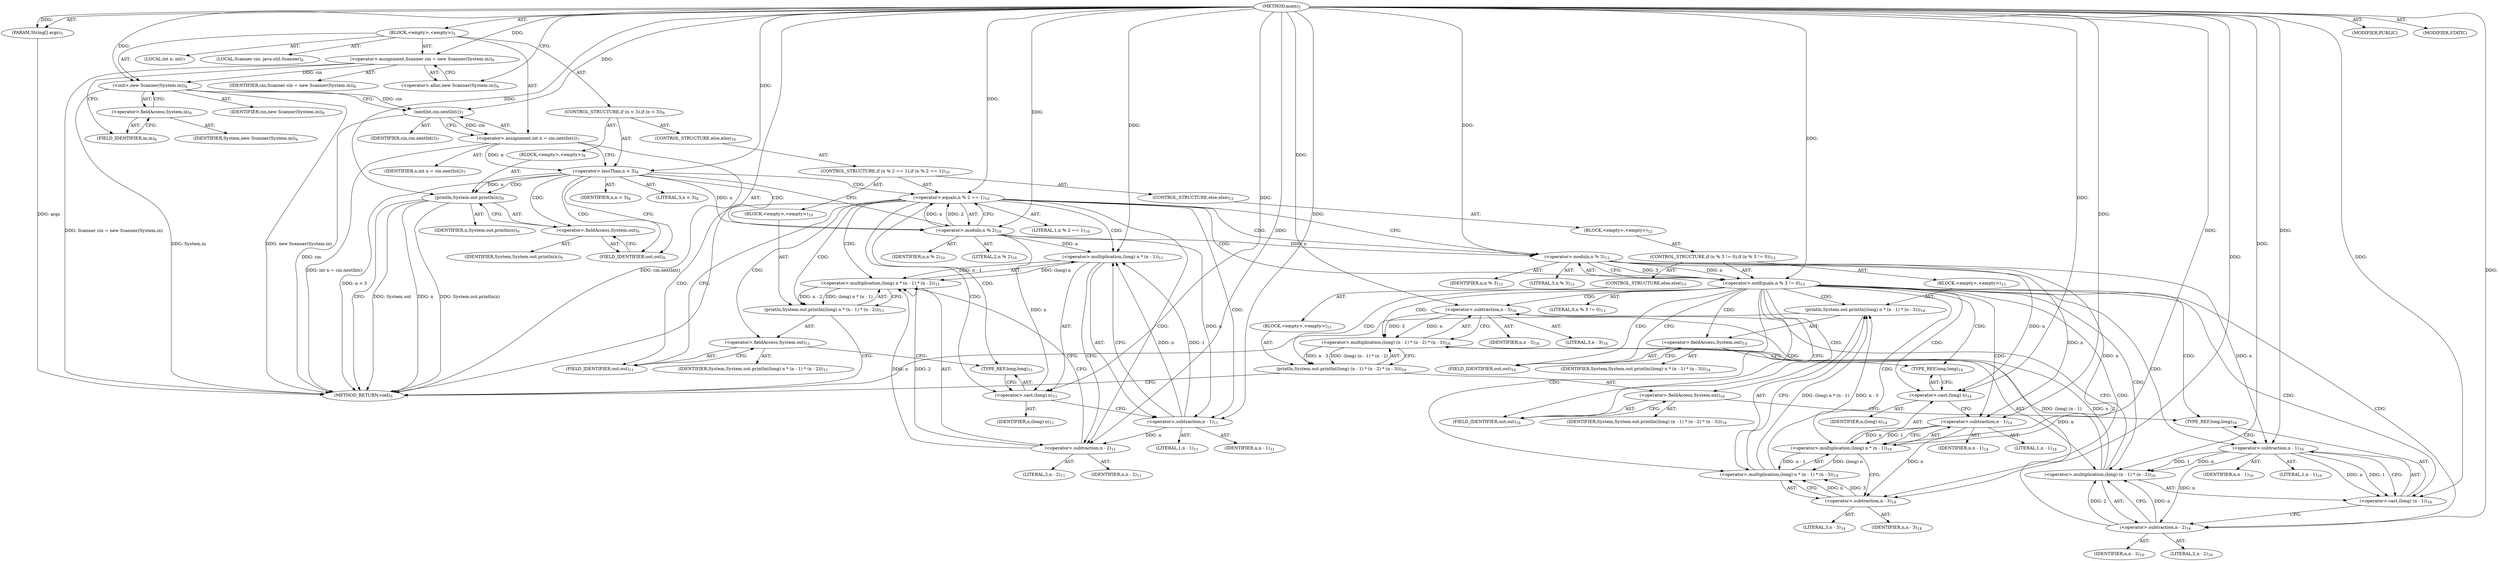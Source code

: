 digraph "main" {  
"19" [label = <(METHOD,main)<SUB>5</SUB>> ]
"20" [label = <(PARAM,String[] args)<SUB>5</SUB>> ]
"21" [label = <(BLOCK,&lt;empty&gt;,&lt;empty&gt;)<SUB>5</SUB>> ]
"4" [label = <(LOCAL,Scanner cin: java.util.Scanner)<SUB>6</SUB>> ]
"22" [label = <(&lt;operator&gt;.assignment,Scanner cin = new Scanner(System.in))<SUB>6</SUB>> ]
"23" [label = <(IDENTIFIER,cin,Scanner cin = new Scanner(System.in))<SUB>6</SUB>> ]
"24" [label = <(&lt;operator&gt;.alloc,new Scanner(System.in))<SUB>6</SUB>> ]
"25" [label = <(&lt;init&gt;,new Scanner(System.in))<SUB>6</SUB>> ]
"3" [label = <(IDENTIFIER,cin,new Scanner(System.in))<SUB>6</SUB>> ]
"26" [label = <(&lt;operator&gt;.fieldAccess,System.in)<SUB>6</SUB>> ]
"27" [label = <(IDENTIFIER,System,new Scanner(System.in))<SUB>6</SUB>> ]
"28" [label = <(FIELD_IDENTIFIER,in,in)<SUB>6</SUB>> ]
"29" [label = <(LOCAL,int n: int)<SUB>7</SUB>> ]
"30" [label = <(&lt;operator&gt;.assignment,int n = cin.nextInt())<SUB>7</SUB>> ]
"31" [label = <(IDENTIFIER,n,int n = cin.nextInt())<SUB>7</SUB>> ]
"32" [label = <(nextInt,cin.nextInt())<SUB>7</SUB>> ]
"33" [label = <(IDENTIFIER,cin,cin.nextInt())<SUB>7</SUB>> ]
"34" [label = <(CONTROL_STRUCTURE,if (n &lt; 3),if (n &lt; 3))<SUB>8</SUB>> ]
"35" [label = <(&lt;operator&gt;.lessThan,n &lt; 3)<SUB>8</SUB>> ]
"36" [label = <(IDENTIFIER,n,n &lt; 3)<SUB>8</SUB>> ]
"37" [label = <(LITERAL,3,n &lt; 3)<SUB>8</SUB>> ]
"38" [label = <(BLOCK,&lt;empty&gt;,&lt;empty&gt;)<SUB>8</SUB>> ]
"39" [label = <(println,System.out.println(n))<SUB>9</SUB>> ]
"40" [label = <(&lt;operator&gt;.fieldAccess,System.out)<SUB>9</SUB>> ]
"41" [label = <(IDENTIFIER,System,System.out.println(n))<SUB>9</SUB>> ]
"42" [label = <(FIELD_IDENTIFIER,out,out)<SUB>9</SUB>> ]
"43" [label = <(IDENTIFIER,n,System.out.println(n))<SUB>9</SUB>> ]
"44" [label = <(CONTROL_STRUCTURE,else,else)<SUB>10</SUB>> ]
"45" [label = <(CONTROL_STRUCTURE,if (n % 2 == 1),if (n % 2 == 1))<SUB>10</SUB>> ]
"46" [label = <(&lt;operator&gt;.equals,n % 2 == 1)<SUB>10</SUB>> ]
"47" [label = <(&lt;operator&gt;.modulo,n % 2)<SUB>10</SUB>> ]
"48" [label = <(IDENTIFIER,n,n % 2)<SUB>10</SUB>> ]
"49" [label = <(LITERAL,2,n % 2)<SUB>10</SUB>> ]
"50" [label = <(LITERAL,1,n % 2 == 1)<SUB>10</SUB>> ]
"51" [label = <(BLOCK,&lt;empty&gt;,&lt;empty&gt;)<SUB>10</SUB>> ]
"52" [label = <(println,System.out.println((long) n * (n - 1) * (n - 2)))<SUB>11</SUB>> ]
"53" [label = <(&lt;operator&gt;.fieldAccess,System.out)<SUB>11</SUB>> ]
"54" [label = <(IDENTIFIER,System,System.out.println((long) n * (n - 1) * (n - 2)))<SUB>11</SUB>> ]
"55" [label = <(FIELD_IDENTIFIER,out,out)<SUB>11</SUB>> ]
"56" [label = <(&lt;operator&gt;.multiplication,(long) n * (n - 1) * (n - 2))<SUB>11</SUB>> ]
"57" [label = <(&lt;operator&gt;.multiplication,(long) n * (n - 1))<SUB>11</SUB>> ]
"58" [label = <(&lt;operator&gt;.cast,(long) n)<SUB>11</SUB>> ]
"59" [label = <(TYPE_REF,long,long)<SUB>11</SUB>> ]
"60" [label = <(IDENTIFIER,n,(long) n)<SUB>11</SUB>> ]
"61" [label = <(&lt;operator&gt;.subtraction,n - 1)<SUB>11</SUB>> ]
"62" [label = <(IDENTIFIER,n,n - 1)<SUB>11</SUB>> ]
"63" [label = <(LITERAL,1,n - 1)<SUB>11</SUB>> ]
"64" [label = <(&lt;operator&gt;.subtraction,n - 2)<SUB>11</SUB>> ]
"65" [label = <(IDENTIFIER,n,n - 2)<SUB>11</SUB>> ]
"66" [label = <(LITERAL,2,n - 2)<SUB>11</SUB>> ]
"67" [label = <(CONTROL_STRUCTURE,else,else)<SUB>12</SUB>> ]
"68" [label = <(BLOCK,&lt;empty&gt;,&lt;empty&gt;)<SUB>12</SUB>> ]
"69" [label = <(CONTROL_STRUCTURE,if (n % 3 != 0),if (n % 3 != 0))<SUB>13</SUB>> ]
"70" [label = <(&lt;operator&gt;.notEquals,n % 3 != 0)<SUB>13</SUB>> ]
"71" [label = <(&lt;operator&gt;.modulo,n % 3)<SUB>13</SUB>> ]
"72" [label = <(IDENTIFIER,n,n % 3)<SUB>13</SUB>> ]
"73" [label = <(LITERAL,3,n % 3)<SUB>13</SUB>> ]
"74" [label = <(LITERAL,0,n % 3 != 0)<SUB>13</SUB>> ]
"75" [label = <(BLOCK,&lt;empty&gt;,&lt;empty&gt;)<SUB>13</SUB>> ]
"76" [label = <(println,System.out.println((long) n * (n - 1) * (n - 3)))<SUB>14</SUB>> ]
"77" [label = <(&lt;operator&gt;.fieldAccess,System.out)<SUB>14</SUB>> ]
"78" [label = <(IDENTIFIER,System,System.out.println((long) n * (n - 1) * (n - 3)))<SUB>14</SUB>> ]
"79" [label = <(FIELD_IDENTIFIER,out,out)<SUB>14</SUB>> ]
"80" [label = <(&lt;operator&gt;.multiplication,(long) n * (n - 1) * (n - 3))<SUB>14</SUB>> ]
"81" [label = <(&lt;operator&gt;.multiplication,(long) n * (n - 1))<SUB>14</SUB>> ]
"82" [label = <(&lt;operator&gt;.cast,(long) n)<SUB>14</SUB>> ]
"83" [label = <(TYPE_REF,long,long)<SUB>14</SUB>> ]
"84" [label = <(IDENTIFIER,n,(long) n)<SUB>14</SUB>> ]
"85" [label = <(&lt;operator&gt;.subtraction,n - 1)<SUB>14</SUB>> ]
"86" [label = <(IDENTIFIER,n,n - 1)<SUB>14</SUB>> ]
"87" [label = <(LITERAL,1,n - 1)<SUB>14</SUB>> ]
"88" [label = <(&lt;operator&gt;.subtraction,n - 3)<SUB>14</SUB>> ]
"89" [label = <(IDENTIFIER,n,n - 3)<SUB>14</SUB>> ]
"90" [label = <(LITERAL,3,n - 3)<SUB>14</SUB>> ]
"91" [label = <(CONTROL_STRUCTURE,else,else)<SUB>15</SUB>> ]
"92" [label = <(BLOCK,&lt;empty&gt;,&lt;empty&gt;)<SUB>15</SUB>> ]
"93" [label = <(println,System.out.println((long) (n - 1) * (n - 2) * (n - 3)))<SUB>16</SUB>> ]
"94" [label = <(&lt;operator&gt;.fieldAccess,System.out)<SUB>16</SUB>> ]
"95" [label = <(IDENTIFIER,System,System.out.println((long) (n - 1) * (n - 2) * (n - 3)))<SUB>16</SUB>> ]
"96" [label = <(FIELD_IDENTIFIER,out,out)<SUB>16</SUB>> ]
"97" [label = <(&lt;operator&gt;.multiplication,(long) (n - 1) * (n - 2) * (n - 3))<SUB>16</SUB>> ]
"98" [label = <(&lt;operator&gt;.multiplication,(long) (n - 1) * (n - 2))<SUB>16</SUB>> ]
"99" [label = <(&lt;operator&gt;.cast,(long) (n - 1))<SUB>16</SUB>> ]
"100" [label = <(TYPE_REF,long,long)<SUB>16</SUB>> ]
"101" [label = <(&lt;operator&gt;.subtraction,n - 1)<SUB>16</SUB>> ]
"102" [label = <(IDENTIFIER,n,n - 1)<SUB>16</SUB>> ]
"103" [label = <(LITERAL,1,n - 1)<SUB>16</SUB>> ]
"104" [label = <(&lt;operator&gt;.subtraction,n - 2)<SUB>16</SUB>> ]
"105" [label = <(IDENTIFIER,n,n - 2)<SUB>16</SUB>> ]
"106" [label = <(LITERAL,2,n - 2)<SUB>16</SUB>> ]
"107" [label = <(&lt;operator&gt;.subtraction,n - 3)<SUB>16</SUB>> ]
"108" [label = <(IDENTIFIER,n,n - 3)<SUB>16</SUB>> ]
"109" [label = <(LITERAL,3,n - 3)<SUB>16</SUB>> ]
"110" [label = <(MODIFIER,PUBLIC)> ]
"111" [label = <(MODIFIER,STATIC)> ]
"112" [label = <(METHOD_RETURN,void)<SUB>5</SUB>> ]
  "19" -> "20"  [ label = "AST: "] 
  "19" -> "21"  [ label = "AST: "] 
  "19" -> "110"  [ label = "AST: "] 
  "19" -> "111"  [ label = "AST: "] 
  "19" -> "112"  [ label = "AST: "] 
  "21" -> "4"  [ label = "AST: "] 
  "21" -> "22"  [ label = "AST: "] 
  "21" -> "25"  [ label = "AST: "] 
  "21" -> "29"  [ label = "AST: "] 
  "21" -> "30"  [ label = "AST: "] 
  "21" -> "34"  [ label = "AST: "] 
  "22" -> "23"  [ label = "AST: "] 
  "22" -> "24"  [ label = "AST: "] 
  "25" -> "3"  [ label = "AST: "] 
  "25" -> "26"  [ label = "AST: "] 
  "26" -> "27"  [ label = "AST: "] 
  "26" -> "28"  [ label = "AST: "] 
  "30" -> "31"  [ label = "AST: "] 
  "30" -> "32"  [ label = "AST: "] 
  "32" -> "33"  [ label = "AST: "] 
  "34" -> "35"  [ label = "AST: "] 
  "34" -> "38"  [ label = "AST: "] 
  "34" -> "44"  [ label = "AST: "] 
  "35" -> "36"  [ label = "AST: "] 
  "35" -> "37"  [ label = "AST: "] 
  "38" -> "39"  [ label = "AST: "] 
  "39" -> "40"  [ label = "AST: "] 
  "39" -> "43"  [ label = "AST: "] 
  "40" -> "41"  [ label = "AST: "] 
  "40" -> "42"  [ label = "AST: "] 
  "44" -> "45"  [ label = "AST: "] 
  "45" -> "46"  [ label = "AST: "] 
  "45" -> "51"  [ label = "AST: "] 
  "45" -> "67"  [ label = "AST: "] 
  "46" -> "47"  [ label = "AST: "] 
  "46" -> "50"  [ label = "AST: "] 
  "47" -> "48"  [ label = "AST: "] 
  "47" -> "49"  [ label = "AST: "] 
  "51" -> "52"  [ label = "AST: "] 
  "52" -> "53"  [ label = "AST: "] 
  "52" -> "56"  [ label = "AST: "] 
  "53" -> "54"  [ label = "AST: "] 
  "53" -> "55"  [ label = "AST: "] 
  "56" -> "57"  [ label = "AST: "] 
  "56" -> "64"  [ label = "AST: "] 
  "57" -> "58"  [ label = "AST: "] 
  "57" -> "61"  [ label = "AST: "] 
  "58" -> "59"  [ label = "AST: "] 
  "58" -> "60"  [ label = "AST: "] 
  "61" -> "62"  [ label = "AST: "] 
  "61" -> "63"  [ label = "AST: "] 
  "64" -> "65"  [ label = "AST: "] 
  "64" -> "66"  [ label = "AST: "] 
  "67" -> "68"  [ label = "AST: "] 
  "68" -> "69"  [ label = "AST: "] 
  "69" -> "70"  [ label = "AST: "] 
  "69" -> "75"  [ label = "AST: "] 
  "69" -> "91"  [ label = "AST: "] 
  "70" -> "71"  [ label = "AST: "] 
  "70" -> "74"  [ label = "AST: "] 
  "71" -> "72"  [ label = "AST: "] 
  "71" -> "73"  [ label = "AST: "] 
  "75" -> "76"  [ label = "AST: "] 
  "76" -> "77"  [ label = "AST: "] 
  "76" -> "80"  [ label = "AST: "] 
  "77" -> "78"  [ label = "AST: "] 
  "77" -> "79"  [ label = "AST: "] 
  "80" -> "81"  [ label = "AST: "] 
  "80" -> "88"  [ label = "AST: "] 
  "81" -> "82"  [ label = "AST: "] 
  "81" -> "85"  [ label = "AST: "] 
  "82" -> "83"  [ label = "AST: "] 
  "82" -> "84"  [ label = "AST: "] 
  "85" -> "86"  [ label = "AST: "] 
  "85" -> "87"  [ label = "AST: "] 
  "88" -> "89"  [ label = "AST: "] 
  "88" -> "90"  [ label = "AST: "] 
  "91" -> "92"  [ label = "AST: "] 
  "92" -> "93"  [ label = "AST: "] 
  "93" -> "94"  [ label = "AST: "] 
  "93" -> "97"  [ label = "AST: "] 
  "94" -> "95"  [ label = "AST: "] 
  "94" -> "96"  [ label = "AST: "] 
  "97" -> "98"  [ label = "AST: "] 
  "97" -> "107"  [ label = "AST: "] 
  "98" -> "99"  [ label = "AST: "] 
  "98" -> "104"  [ label = "AST: "] 
  "99" -> "100"  [ label = "AST: "] 
  "99" -> "101"  [ label = "AST: "] 
  "101" -> "102"  [ label = "AST: "] 
  "101" -> "103"  [ label = "AST: "] 
  "104" -> "105"  [ label = "AST: "] 
  "104" -> "106"  [ label = "AST: "] 
  "107" -> "108"  [ label = "AST: "] 
  "107" -> "109"  [ label = "AST: "] 
  "22" -> "28"  [ label = "CFG: "] 
  "25" -> "32"  [ label = "CFG: "] 
  "30" -> "35"  [ label = "CFG: "] 
  "24" -> "22"  [ label = "CFG: "] 
  "26" -> "25"  [ label = "CFG: "] 
  "32" -> "30"  [ label = "CFG: "] 
  "35" -> "42"  [ label = "CFG: "] 
  "35" -> "47"  [ label = "CFG: "] 
  "28" -> "26"  [ label = "CFG: "] 
  "39" -> "112"  [ label = "CFG: "] 
  "40" -> "39"  [ label = "CFG: "] 
  "46" -> "55"  [ label = "CFG: "] 
  "46" -> "71"  [ label = "CFG: "] 
  "42" -> "40"  [ label = "CFG: "] 
  "47" -> "46"  [ label = "CFG: "] 
  "52" -> "112"  [ label = "CFG: "] 
  "53" -> "59"  [ label = "CFG: "] 
  "56" -> "52"  [ label = "CFG: "] 
  "55" -> "53"  [ label = "CFG: "] 
  "57" -> "64"  [ label = "CFG: "] 
  "64" -> "56"  [ label = "CFG: "] 
  "70" -> "79"  [ label = "CFG: "] 
  "70" -> "96"  [ label = "CFG: "] 
  "58" -> "61"  [ label = "CFG: "] 
  "61" -> "57"  [ label = "CFG: "] 
  "71" -> "70"  [ label = "CFG: "] 
  "76" -> "112"  [ label = "CFG: "] 
  "59" -> "58"  [ label = "CFG: "] 
  "77" -> "83"  [ label = "CFG: "] 
  "80" -> "76"  [ label = "CFG: "] 
  "93" -> "112"  [ label = "CFG: "] 
  "79" -> "77"  [ label = "CFG: "] 
  "81" -> "88"  [ label = "CFG: "] 
  "88" -> "80"  [ label = "CFG: "] 
  "94" -> "100"  [ label = "CFG: "] 
  "97" -> "93"  [ label = "CFG: "] 
  "82" -> "85"  [ label = "CFG: "] 
  "85" -> "81"  [ label = "CFG: "] 
  "96" -> "94"  [ label = "CFG: "] 
  "98" -> "107"  [ label = "CFG: "] 
  "107" -> "97"  [ label = "CFG: "] 
  "83" -> "82"  [ label = "CFG: "] 
  "99" -> "104"  [ label = "CFG: "] 
  "104" -> "98"  [ label = "CFG: "] 
  "100" -> "101"  [ label = "CFG: "] 
  "101" -> "99"  [ label = "CFG: "] 
  "19" -> "24"  [ label = "CFG: "] 
  "20" -> "112"  [ label = "DDG: args"] 
  "22" -> "112"  [ label = "DDG: Scanner cin = new Scanner(System.in)"] 
  "25" -> "112"  [ label = "DDG: System.in"] 
  "25" -> "112"  [ label = "DDG: new Scanner(System.in)"] 
  "32" -> "112"  [ label = "DDG: cin"] 
  "30" -> "112"  [ label = "DDG: cin.nextInt()"] 
  "30" -> "112"  [ label = "DDG: int n = cin.nextInt()"] 
  "35" -> "112"  [ label = "DDG: n &lt; 3"] 
  "39" -> "112"  [ label = "DDG: System.out"] 
  "39" -> "112"  [ label = "DDG: n"] 
  "39" -> "112"  [ label = "DDG: System.out.println(n)"] 
  "19" -> "20"  [ label = "DDG: "] 
  "19" -> "22"  [ label = "DDG: "] 
  "32" -> "30"  [ label = "DDG: cin"] 
  "22" -> "25"  [ label = "DDG: cin"] 
  "19" -> "25"  [ label = "DDG: "] 
  "25" -> "32"  [ label = "DDG: cin"] 
  "19" -> "32"  [ label = "DDG: "] 
  "30" -> "35"  [ label = "DDG: n"] 
  "19" -> "35"  [ label = "DDG: "] 
  "35" -> "39"  [ label = "DDG: n"] 
  "19" -> "39"  [ label = "DDG: "] 
  "47" -> "46"  [ label = "DDG: n"] 
  "47" -> "46"  [ label = "DDG: 2"] 
  "19" -> "46"  [ label = "DDG: "] 
  "35" -> "47"  [ label = "DDG: n"] 
  "19" -> "47"  [ label = "DDG: "] 
  "56" -> "52"  [ label = "DDG: (long) n * (n - 1)"] 
  "56" -> "52"  [ label = "DDG: n - 2"] 
  "57" -> "56"  [ label = "DDG: (long) n"] 
  "57" -> "56"  [ label = "DDG: n - 1"] 
  "64" -> "56"  [ label = "DDG: n"] 
  "64" -> "56"  [ label = "DDG: 2"] 
  "19" -> "57"  [ label = "DDG: "] 
  "47" -> "57"  [ label = "DDG: n"] 
  "61" -> "57"  [ label = "DDG: n"] 
  "61" -> "57"  [ label = "DDG: 1"] 
  "61" -> "64"  [ label = "DDG: n"] 
  "19" -> "64"  [ label = "DDG: "] 
  "71" -> "70"  [ label = "DDG: n"] 
  "71" -> "70"  [ label = "DDG: 3"] 
  "19" -> "70"  [ label = "DDG: "] 
  "19" -> "58"  [ label = "DDG: "] 
  "47" -> "58"  [ label = "DDG: n"] 
  "19" -> "61"  [ label = "DDG: "] 
  "47" -> "61"  [ label = "DDG: n"] 
  "47" -> "71"  [ label = "DDG: n"] 
  "19" -> "71"  [ label = "DDG: "] 
  "80" -> "76"  [ label = "DDG: (long) n * (n - 1)"] 
  "80" -> "76"  [ label = "DDG: n - 3"] 
  "81" -> "80"  [ label = "DDG: (long) n"] 
  "81" -> "80"  [ label = "DDG: n - 1"] 
  "88" -> "80"  [ label = "DDG: n"] 
  "88" -> "80"  [ label = "DDG: 3"] 
  "97" -> "93"  [ label = "DDG: (long) (n - 1) * (n - 2)"] 
  "97" -> "93"  [ label = "DDG: n - 3"] 
  "19" -> "81"  [ label = "DDG: "] 
  "71" -> "81"  [ label = "DDG: n"] 
  "85" -> "81"  [ label = "DDG: n"] 
  "85" -> "81"  [ label = "DDG: 1"] 
  "85" -> "88"  [ label = "DDG: n"] 
  "19" -> "88"  [ label = "DDG: "] 
  "98" -> "97"  [ label = "DDG: (long) (n - 1)"] 
  "98" -> "97"  [ label = "DDG: n - 2"] 
  "107" -> "97"  [ label = "DDG: n"] 
  "107" -> "97"  [ label = "DDG: 3"] 
  "19" -> "82"  [ label = "DDG: "] 
  "71" -> "82"  [ label = "DDG: n"] 
  "19" -> "85"  [ label = "DDG: "] 
  "71" -> "85"  [ label = "DDG: n"] 
  "19" -> "98"  [ label = "DDG: "] 
  "101" -> "98"  [ label = "DDG: n"] 
  "101" -> "98"  [ label = "DDG: 1"] 
  "104" -> "98"  [ label = "DDG: n"] 
  "104" -> "98"  [ label = "DDG: 2"] 
  "104" -> "107"  [ label = "DDG: n"] 
  "19" -> "107"  [ label = "DDG: "] 
  "19" -> "99"  [ label = "DDG: "] 
  "101" -> "99"  [ label = "DDG: n"] 
  "101" -> "99"  [ label = "DDG: 1"] 
  "101" -> "104"  [ label = "DDG: n"] 
  "19" -> "104"  [ label = "DDG: "] 
  "71" -> "101"  [ label = "DDG: n"] 
  "19" -> "101"  [ label = "DDG: "] 
  "35" -> "47"  [ label = "CDG: "] 
  "35" -> "42"  [ label = "CDG: "] 
  "35" -> "46"  [ label = "CDG: "] 
  "35" -> "40"  [ label = "CDG: "] 
  "35" -> "39"  [ label = "CDG: "] 
  "46" -> "64"  [ label = "CDG: "] 
  "46" -> "57"  [ label = "CDG: "] 
  "46" -> "52"  [ label = "CDG: "] 
  "46" -> "56"  [ label = "CDG: "] 
  "46" -> "59"  [ label = "CDG: "] 
  "46" -> "58"  [ label = "CDG: "] 
  "46" -> "61"  [ label = "CDG: "] 
  "46" -> "71"  [ label = "CDG: "] 
  "46" -> "53"  [ label = "CDG: "] 
  "46" -> "70"  [ label = "CDG: "] 
  "46" -> "55"  [ label = "CDG: "] 
  "70" -> "107"  [ label = "CDG: "] 
  "70" -> "94"  [ label = "CDG: "] 
  "70" -> "96"  [ label = "CDG: "] 
  "70" -> "77"  [ label = "CDG: "] 
  "70" -> "98"  [ label = "CDG: "] 
  "70" -> "99"  [ label = "CDG: "] 
  "70" -> "81"  [ label = "CDG: "] 
  "70" -> "85"  [ label = "CDG: "] 
  "70" -> "104"  [ label = "CDG: "] 
  "70" -> "76"  [ label = "CDG: "] 
  "70" -> "97"  [ label = "CDG: "] 
  "70" -> "82"  [ label = "CDG: "] 
  "70" -> "93"  [ label = "CDG: "] 
  "70" -> "101"  [ label = "CDG: "] 
  "70" -> "79"  [ label = "CDG: "] 
  "70" -> "80"  [ label = "CDG: "] 
  "70" -> "83"  [ label = "CDG: "] 
  "70" -> "100"  [ label = "CDG: "] 
  "70" -> "88"  [ label = "CDG: "] 
}
